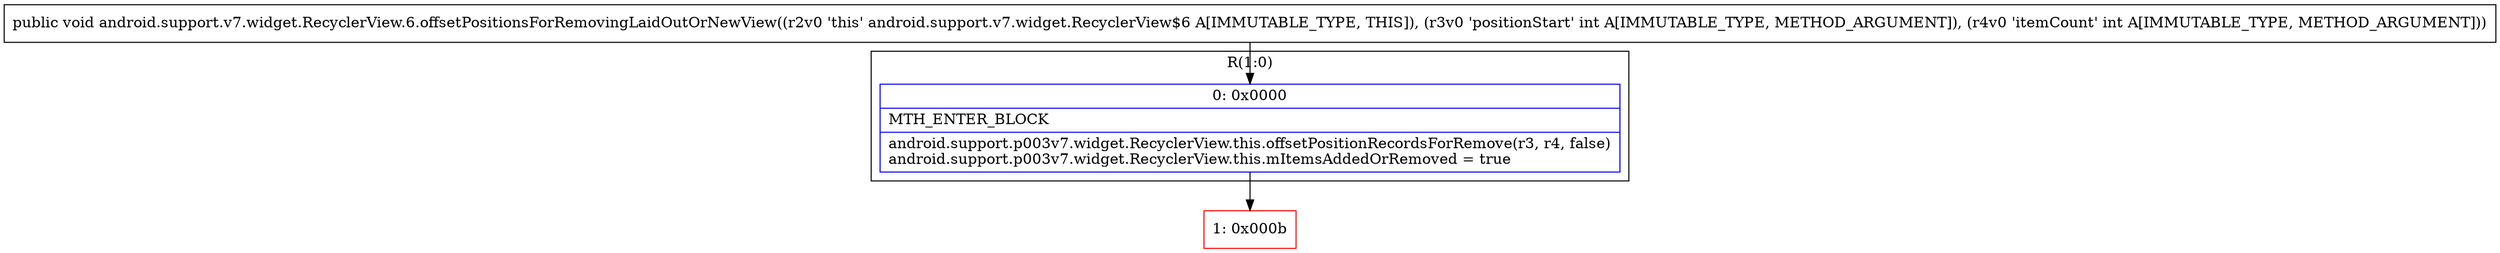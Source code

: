 digraph "CFG forandroid.support.v7.widget.RecyclerView.6.offsetPositionsForRemovingLaidOutOrNewView(II)V" {
subgraph cluster_Region_1169148235 {
label = "R(1:0)";
node [shape=record,color=blue];
Node_0 [shape=record,label="{0\:\ 0x0000|MTH_ENTER_BLOCK\l|android.support.p003v7.widget.RecyclerView.this.offsetPositionRecordsForRemove(r3, r4, false)\landroid.support.p003v7.widget.RecyclerView.this.mItemsAddedOrRemoved = true\l}"];
}
Node_1 [shape=record,color=red,label="{1\:\ 0x000b}"];
MethodNode[shape=record,label="{public void android.support.v7.widget.RecyclerView.6.offsetPositionsForRemovingLaidOutOrNewView((r2v0 'this' android.support.v7.widget.RecyclerView$6 A[IMMUTABLE_TYPE, THIS]), (r3v0 'positionStart' int A[IMMUTABLE_TYPE, METHOD_ARGUMENT]), (r4v0 'itemCount' int A[IMMUTABLE_TYPE, METHOD_ARGUMENT])) }"];
MethodNode -> Node_0;
Node_0 -> Node_1;
}

